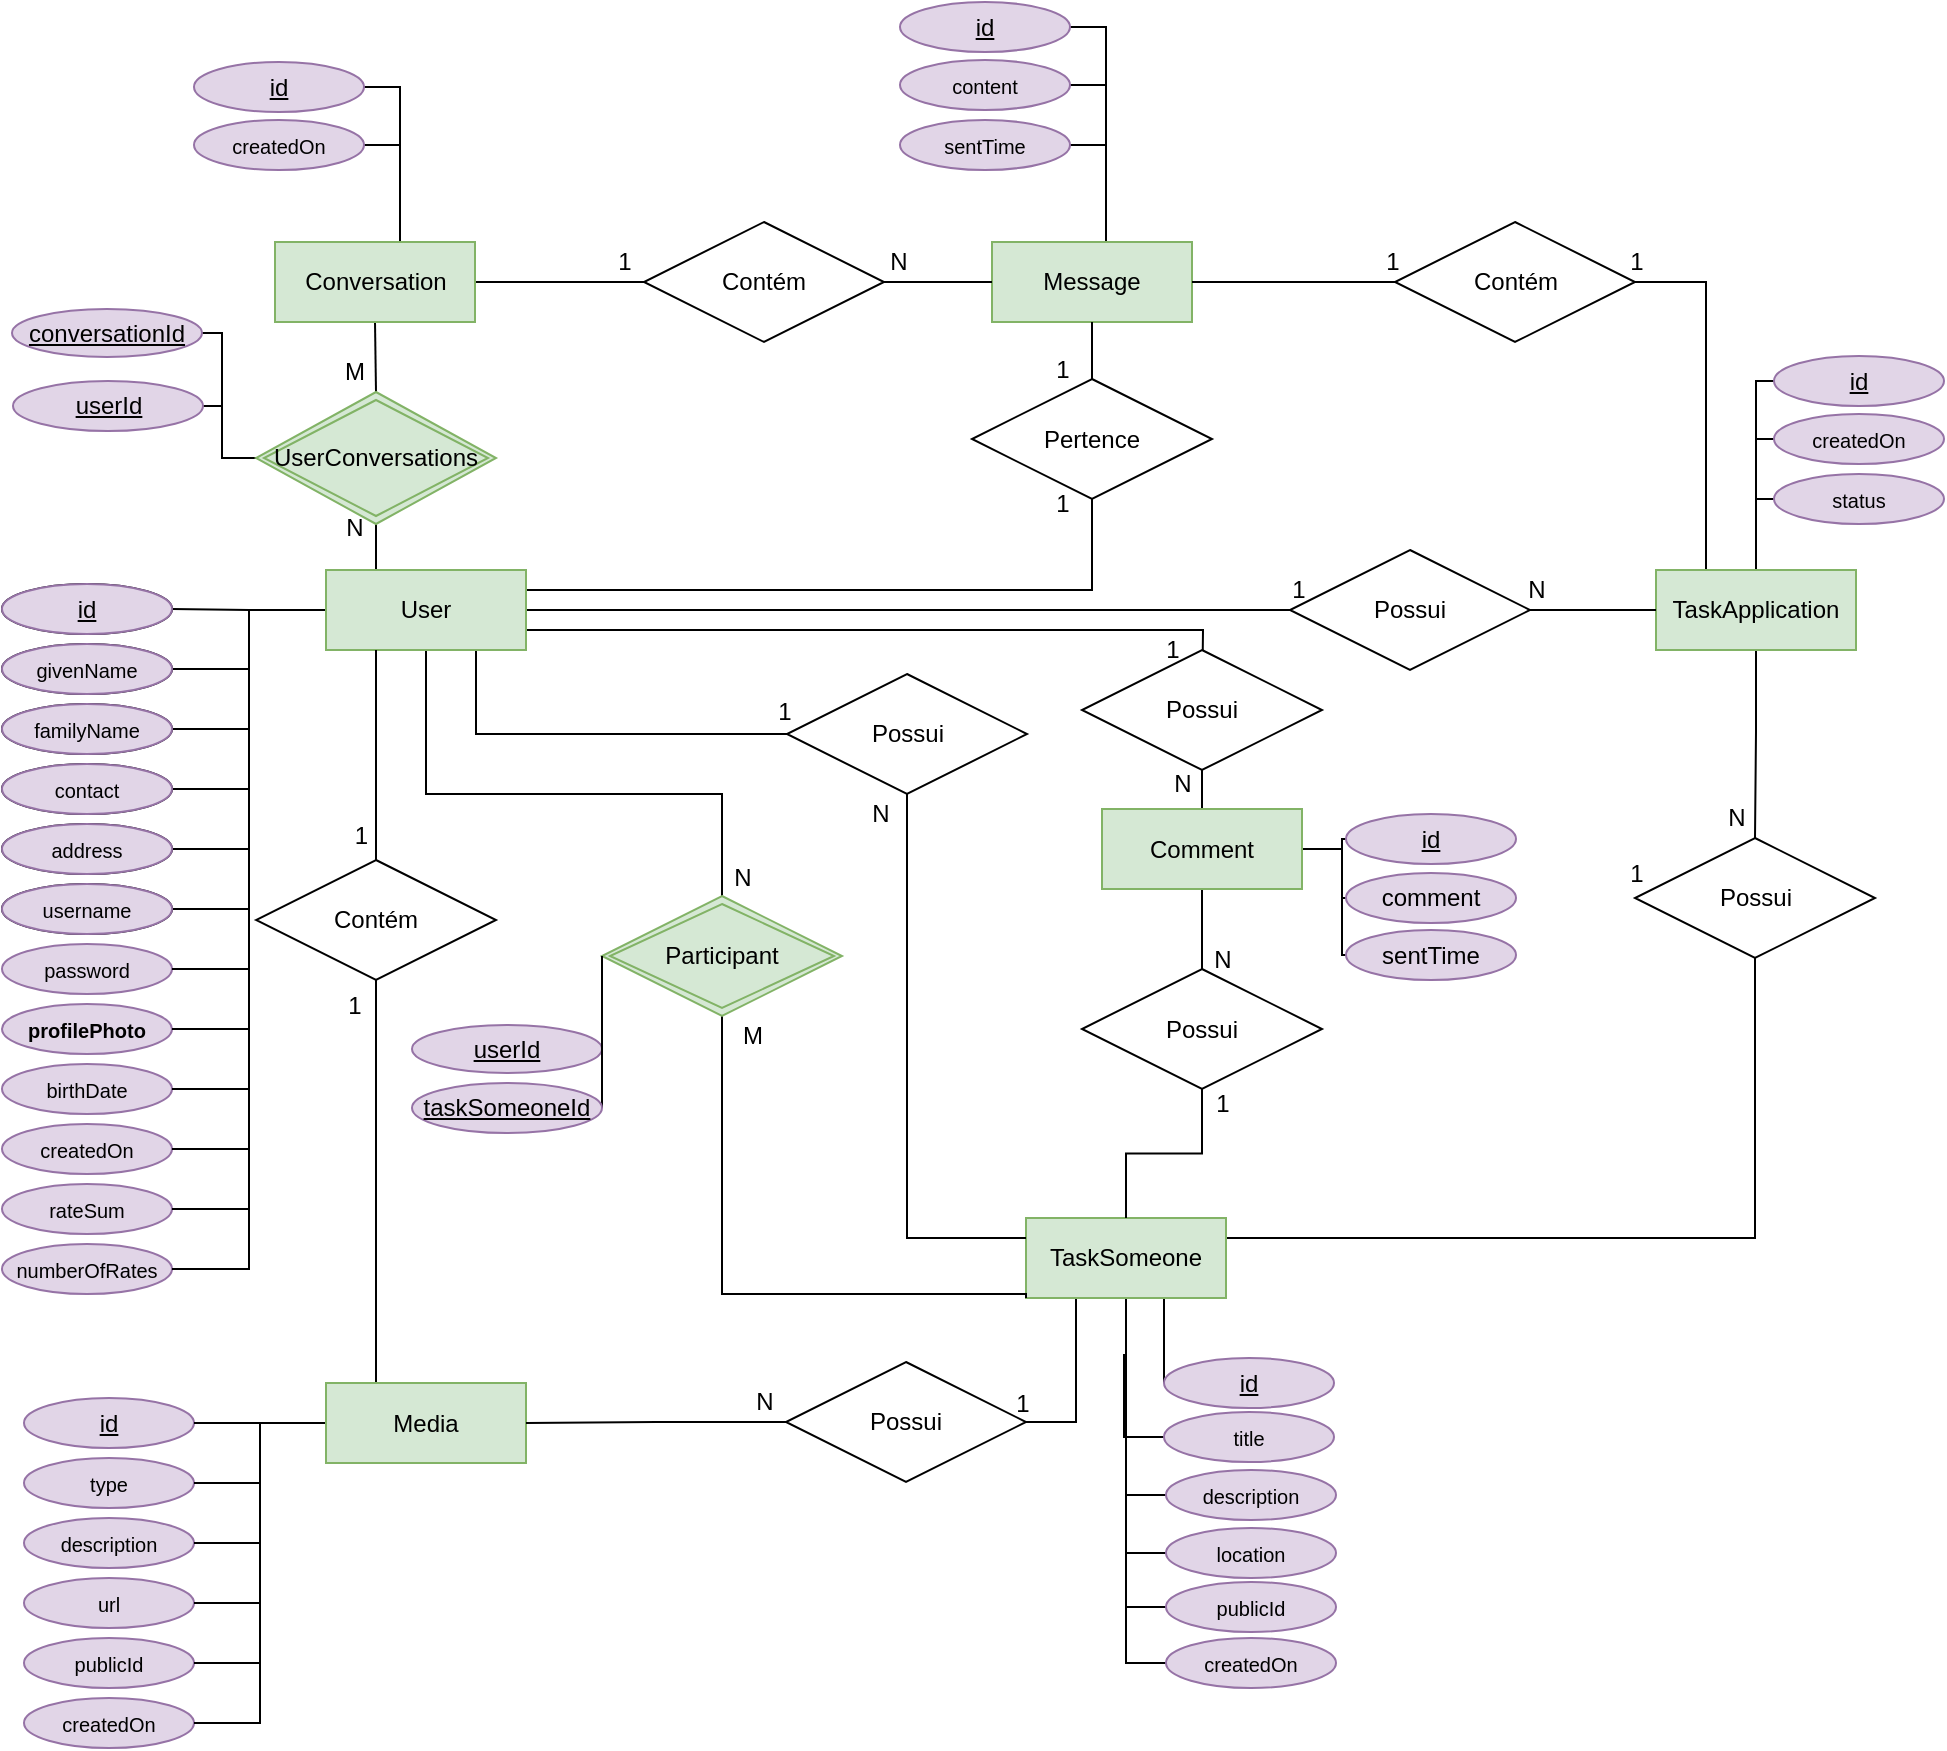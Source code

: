 <mxfile version="14.0.0" type="github">
  <diagram id="SOjFdy0Izhd8uLRKIr79" name="Page-1">
    <mxGraphModel dx="1483" dy="829" grid="1" gridSize="10" guides="1" tooltips="1" connect="1" arrows="1" fold="1" page="1" pageScale="1" pageWidth="827" pageHeight="1169" math="0" shadow="0">
      <root>
        <mxCell id="0" />
        <mxCell id="1" parent="0" />
        <mxCell id="YENUr4DXyd0G2JzPTikZ-7" value="&lt;font style=&quot;font-size: 10px&quot;&gt;givenName&lt;/font&gt;" style="ellipse;whiteSpace=wrap;html=1;align=center;" parent="1" vertex="1">
          <mxGeometry x="50" y="323" width="85" height="25" as="geometry" />
        </mxCell>
        <mxCell id="YENUr4DXyd0G2JzPTikZ-8" value="&lt;font style=&quot;font-size: 10px&quot;&gt;familyName&lt;/font&gt;" style="ellipse;whiteSpace=wrap;html=1;align=center;" parent="1" vertex="1">
          <mxGeometry x="50" y="353" width="85" height="25" as="geometry" />
        </mxCell>
        <mxCell id="YENUr4DXyd0G2JzPTikZ-9" value="&lt;font style=&quot;font-size: 10px&quot;&gt;contact&lt;/font&gt;" style="ellipse;whiteSpace=wrap;html=1;align=center;" parent="1" vertex="1">
          <mxGeometry x="50" y="383" width="85" height="25" as="geometry" />
        </mxCell>
        <mxCell id="YENUr4DXyd0G2JzPTikZ-10" value="&lt;font style=&quot;font-size: 10px&quot;&gt;address&lt;/font&gt;" style="ellipse;whiteSpace=wrap;html=1;align=center;" parent="1" vertex="1">
          <mxGeometry x="50" y="413" width="85" height="25" as="geometry" />
        </mxCell>
        <mxCell id="YENUr4DXyd0G2JzPTikZ-11" value="&lt;font style=&quot;font-size: 10px&quot;&gt;username&lt;/font&gt;" style="ellipse;whiteSpace=wrap;html=1;align=center;" parent="1" vertex="1">
          <mxGeometry x="50" y="443" width="85" height="25" as="geometry" />
        </mxCell>
        <mxCell id="YENUr4DXyd0G2JzPTikZ-12" value="&lt;font style=&quot;font-size: 10px&quot;&gt;password&lt;/font&gt;" style="ellipse;whiteSpace=wrap;html=1;align=center;fillColor=#e1d5e7;strokeColor=#9673a6;" parent="1" vertex="1">
          <mxGeometry x="50" y="473" width="85" height="25" as="geometry" />
        </mxCell>
        <mxCell id="YENUr4DXyd0G2JzPTikZ-13" value="&lt;font style=&quot;font-size: 10px&quot;&gt;profilePhoto&lt;/font&gt;" style="ellipse;whiteSpace=wrap;html=1;align=center;fontStyle=1;fillColor=#e1d5e7;strokeColor=#9673a6;" parent="1" vertex="1">
          <mxGeometry x="50" y="503" width="85" height="25" as="geometry" />
        </mxCell>
        <mxCell id="YENUr4DXyd0G2JzPTikZ-14" value="&lt;font style=&quot;font-size: 10px&quot;&gt;birthDate&lt;/font&gt;" style="ellipse;whiteSpace=wrap;html=1;align=center;fillColor=#e1d5e7;strokeColor=#9673a6;" parent="1" vertex="1">
          <mxGeometry x="50" y="533" width="85" height="25" as="geometry" />
        </mxCell>
        <mxCell id="YENUr4DXyd0G2JzPTikZ-15" value="&lt;font style=&quot;font-size: 10px&quot;&gt;createdOn&lt;/font&gt;" style="ellipse;whiteSpace=wrap;html=1;align=center;fillColor=#e1d5e7;strokeColor=#9673a6;" parent="1" vertex="1">
          <mxGeometry x="50" y="563" width="85" height="25" as="geometry" />
        </mxCell>
        <mxCell id="YENUr4DXyd0G2JzPTikZ-16" value="&lt;font style=&quot;font-size: 10px&quot;&gt;rateSum&lt;/font&gt;" style="ellipse;whiteSpace=wrap;html=1;align=center;fillColor=#e1d5e7;strokeColor=#9673a6;" parent="1" vertex="1">
          <mxGeometry x="50" y="593" width="85" height="25" as="geometry" />
        </mxCell>
        <mxCell id="YENUr4DXyd0G2JzPTikZ-17" value="&lt;font style=&quot;font-size: 10px&quot;&gt;numberOfRates&lt;/font&gt;" style="ellipse;whiteSpace=wrap;html=1;align=center;fillColor=#e1d5e7;strokeColor=#9673a6;" parent="1" vertex="1">
          <mxGeometry x="50" y="623" width="85" height="25" as="geometry" />
        </mxCell>
        <mxCell id="9L8n2mt8I-r6MpE7Kl4a-3" value="id" style="ellipse;whiteSpace=wrap;html=1;align=center;fontStyle=4;" vertex="1" parent="1">
          <mxGeometry x="50" y="293" width="85" height="25" as="geometry" />
        </mxCell>
        <mxCell id="9L8n2mt8I-r6MpE7Kl4a-6" style="edgeStyle=orthogonalEdgeStyle;rounded=0;orthogonalLoop=1;jettySize=auto;html=1;exitX=0;exitY=0.5;exitDx=0;exitDy=0;entryX=1;entryY=0.5;entryDx=0;entryDy=0;endArrow=none;endFill=0;" edge="1" parent="1" source="YENUr4DXyd0G2JzPTikZ-1" target="9L8n2mt8I-r6MpE7Kl4a-3">
          <mxGeometry relative="1" as="geometry">
            <mxPoint x="180" y="176" as="targetPoint" />
          </mxGeometry>
        </mxCell>
        <mxCell id="9L8n2mt8I-r6MpE7Kl4a-7" style="edgeStyle=orthogonalEdgeStyle;rounded=0;orthogonalLoop=1;jettySize=auto;html=1;exitX=0;exitY=0.5;exitDx=0;exitDy=0;entryX=1;entryY=0.5;entryDx=0;entryDy=0;endArrow=none;endFill=0;" edge="1" parent="1" source="YENUr4DXyd0G2JzPTikZ-1" target="YENUr4DXyd0G2JzPTikZ-7">
          <mxGeometry relative="1" as="geometry" />
        </mxCell>
        <mxCell id="9L8n2mt8I-r6MpE7Kl4a-8" style="edgeStyle=orthogonalEdgeStyle;rounded=0;orthogonalLoop=1;jettySize=auto;html=1;exitX=0;exitY=0.5;exitDx=0;exitDy=0;entryX=1;entryY=0.5;entryDx=0;entryDy=0;endArrow=none;endFill=0;" edge="1" parent="1" source="YENUr4DXyd0G2JzPTikZ-1" target="YENUr4DXyd0G2JzPTikZ-8">
          <mxGeometry relative="1" as="geometry" />
        </mxCell>
        <mxCell id="9L8n2mt8I-r6MpE7Kl4a-9" style="edgeStyle=orthogonalEdgeStyle;rounded=0;orthogonalLoop=1;jettySize=auto;html=1;exitX=0;exitY=0.5;exitDx=0;exitDy=0;entryX=1;entryY=0.5;entryDx=0;entryDy=0;endArrow=none;endFill=0;" edge="1" parent="1" source="YENUr4DXyd0G2JzPTikZ-1" target="YENUr4DXyd0G2JzPTikZ-9">
          <mxGeometry relative="1" as="geometry" />
        </mxCell>
        <mxCell id="9L8n2mt8I-r6MpE7Kl4a-10" style="edgeStyle=orthogonalEdgeStyle;rounded=0;orthogonalLoop=1;jettySize=auto;html=1;exitX=0;exitY=0.5;exitDx=0;exitDy=0;entryX=1;entryY=0.5;entryDx=0;entryDy=0;endArrow=none;endFill=0;" edge="1" parent="1" source="YENUr4DXyd0G2JzPTikZ-1" target="YENUr4DXyd0G2JzPTikZ-10">
          <mxGeometry relative="1" as="geometry" />
        </mxCell>
        <mxCell id="9L8n2mt8I-r6MpE7Kl4a-11" style="edgeStyle=orthogonalEdgeStyle;rounded=0;orthogonalLoop=1;jettySize=auto;html=1;exitX=0;exitY=0.5;exitDx=0;exitDy=0;entryX=1;entryY=0.5;entryDx=0;entryDy=0;endArrow=none;endFill=0;" edge="1" parent="1" source="YENUr4DXyd0G2JzPTikZ-1" target="YENUr4DXyd0G2JzPTikZ-11">
          <mxGeometry relative="1" as="geometry" />
        </mxCell>
        <mxCell id="9L8n2mt8I-r6MpE7Kl4a-12" style="edgeStyle=orthogonalEdgeStyle;rounded=0;orthogonalLoop=1;jettySize=auto;html=1;exitX=0;exitY=0.5;exitDx=0;exitDy=0;entryX=1;entryY=0.5;entryDx=0;entryDy=0;endArrow=none;endFill=0;" edge="1" parent="1" source="YENUr4DXyd0G2JzPTikZ-1" target="YENUr4DXyd0G2JzPTikZ-12">
          <mxGeometry relative="1" as="geometry" />
        </mxCell>
        <mxCell id="9L8n2mt8I-r6MpE7Kl4a-13" style="edgeStyle=orthogonalEdgeStyle;rounded=0;orthogonalLoop=1;jettySize=auto;html=1;exitX=0;exitY=0.5;exitDx=0;exitDy=0;entryX=1;entryY=0.5;entryDx=0;entryDy=0;endArrow=none;endFill=0;" edge="1" parent="1" source="YENUr4DXyd0G2JzPTikZ-1" target="YENUr4DXyd0G2JzPTikZ-13">
          <mxGeometry relative="1" as="geometry" />
        </mxCell>
        <mxCell id="9L8n2mt8I-r6MpE7Kl4a-14" style="edgeStyle=orthogonalEdgeStyle;rounded=0;orthogonalLoop=1;jettySize=auto;html=1;exitX=0;exitY=0.5;exitDx=0;exitDy=0;entryX=1;entryY=0.5;entryDx=0;entryDy=0;endArrow=none;endFill=0;" edge="1" parent="1" source="YENUr4DXyd0G2JzPTikZ-1" target="YENUr4DXyd0G2JzPTikZ-14">
          <mxGeometry relative="1" as="geometry" />
        </mxCell>
        <mxCell id="9L8n2mt8I-r6MpE7Kl4a-15" style="edgeStyle=orthogonalEdgeStyle;rounded=0;orthogonalLoop=1;jettySize=auto;html=1;exitX=0;exitY=0.5;exitDx=0;exitDy=0;entryX=1;entryY=0.5;entryDx=0;entryDy=0;endArrow=none;endFill=0;" edge="1" parent="1" source="YENUr4DXyd0G2JzPTikZ-1" target="YENUr4DXyd0G2JzPTikZ-15">
          <mxGeometry relative="1" as="geometry" />
        </mxCell>
        <mxCell id="9L8n2mt8I-r6MpE7Kl4a-16" style="edgeStyle=orthogonalEdgeStyle;rounded=0;orthogonalLoop=1;jettySize=auto;html=1;exitX=0;exitY=0.5;exitDx=0;exitDy=0;entryX=1;entryY=0.5;entryDx=0;entryDy=0;endArrow=none;endFill=0;" edge="1" parent="1" source="YENUr4DXyd0G2JzPTikZ-1" target="YENUr4DXyd0G2JzPTikZ-16">
          <mxGeometry relative="1" as="geometry" />
        </mxCell>
        <mxCell id="9L8n2mt8I-r6MpE7Kl4a-17" style="edgeStyle=orthogonalEdgeStyle;rounded=0;orthogonalLoop=1;jettySize=auto;html=1;exitX=0;exitY=0.5;exitDx=0;exitDy=0;entryX=1;entryY=0.5;entryDx=0;entryDy=0;endArrow=none;endFill=0;" edge="1" parent="1" source="YENUr4DXyd0G2JzPTikZ-1" target="YENUr4DXyd0G2JzPTikZ-17">
          <mxGeometry relative="1" as="geometry" />
        </mxCell>
        <mxCell id="9L8n2mt8I-r6MpE7Kl4a-174" style="edgeStyle=orthogonalEdgeStyle;rounded=0;orthogonalLoop=1;jettySize=auto;html=1;exitX=0.5;exitY=1;exitDx=0;exitDy=0;endArrow=none;endFill=0;entryX=0.5;entryY=0;entryDx=0;entryDy=0;" edge="1" parent="1" source="YENUr4DXyd0G2JzPTikZ-1" target="9L8n2mt8I-r6MpE7Kl4a-100">
          <mxGeometry relative="1" as="geometry">
            <mxPoint x="390" y="428" as="targetPoint" />
            <Array as="points">
              <mxPoint x="262" y="398" />
              <mxPoint x="410" y="398" />
            </Array>
          </mxGeometry>
        </mxCell>
        <mxCell id="9L8n2mt8I-r6MpE7Kl4a-235" style="edgeStyle=orthogonalEdgeStyle;rounded=0;orthogonalLoop=1;jettySize=auto;html=1;exitX=1;exitY=0.5;exitDx=0;exitDy=0;entryX=0;entryY=0.5;entryDx=0;entryDy=0;endArrow=none;endFill=0;" edge="1" parent="1" source="YENUr4DXyd0G2JzPTikZ-1" target="9L8n2mt8I-r6MpE7Kl4a-152">
          <mxGeometry relative="1" as="geometry" />
        </mxCell>
        <mxCell id="9L8n2mt8I-r6MpE7Kl4a-236" style="edgeStyle=orthogonalEdgeStyle;rounded=0;orthogonalLoop=1;jettySize=auto;html=1;exitX=1;exitY=0.25;exitDx=0;exitDy=0;entryX=0.5;entryY=1;entryDx=0;entryDy=0;endArrow=none;endFill=0;" edge="1" parent="1" source="YENUr4DXyd0G2JzPTikZ-1" target="9L8n2mt8I-r6MpE7Kl4a-230">
          <mxGeometry relative="1" as="geometry" />
        </mxCell>
        <mxCell id="9L8n2mt8I-r6MpE7Kl4a-251" style="edgeStyle=orthogonalEdgeStyle;rounded=0;orthogonalLoop=1;jettySize=auto;html=1;exitX=0.25;exitY=0;exitDx=0;exitDy=0;entryX=0.5;entryY=1;entryDx=0;entryDy=0;endArrow=none;endFill=0;" edge="1" parent="1" source="YENUr4DXyd0G2JzPTikZ-1" target="9L8n2mt8I-r6MpE7Kl4a-250">
          <mxGeometry relative="1" as="geometry" />
        </mxCell>
        <mxCell id="9L8n2mt8I-r6MpE7Kl4a-308" style="edgeStyle=orthogonalEdgeStyle;rounded=0;orthogonalLoop=1;jettySize=auto;html=1;exitX=0.75;exitY=1;exitDx=0;exitDy=0;entryX=0;entryY=0.5;entryDx=0;entryDy=0;endArrow=none;endFill=0;" edge="1" parent="1" source="YENUr4DXyd0G2JzPTikZ-1" target="9L8n2mt8I-r6MpE7Kl4a-84">
          <mxGeometry relative="1" as="geometry">
            <Array as="points">
              <mxPoint x="287" y="368" />
              <mxPoint x="442" y="368" />
            </Array>
          </mxGeometry>
        </mxCell>
        <mxCell id="9L8n2mt8I-r6MpE7Kl4a-314" style="edgeStyle=orthogonalEdgeStyle;rounded=0;orthogonalLoop=1;jettySize=auto;html=1;exitX=1;exitY=0.75;exitDx=0;exitDy=0;endArrow=none;endFill=0;" edge="1" parent="1" source="YENUr4DXyd0G2JzPTikZ-1">
          <mxGeometry relative="1" as="geometry">
            <mxPoint x="650" y="358" as="targetPoint" />
          </mxGeometry>
        </mxCell>
        <mxCell id="YENUr4DXyd0G2JzPTikZ-1" value="User" style="whiteSpace=wrap;html=1;align=center;fillColor=#d5e8d4;strokeColor=#82b366;" parent="1" vertex="1">
          <mxGeometry x="212" y="286" width="100" height="40" as="geometry" />
        </mxCell>
        <mxCell id="9L8n2mt8I-r6MpE7Kl4a-18" value="&lt;font style=&quot;font-size: 10px&quot;&gt;type&lt;/font&gt;" style="ellipse;whiteSpace=wrap;html=1;align=center;fillColor=#e1d5e7;strokeColor=#9673a6;" vertex="1" parent="1">
          <mxGeometry x="61" y="730" width="85" height="25" as="geometry" />
        </mxCell>
        <mxCell id="9L8n2mt8I-r6MpE7Kl4a-19" value="&lt;font style=&quot;font-size: 10px&quot;&gt;description&lt;/font&gt;" style="ellipse;whiteSpace=wrap;html=1;align=center;fillColor=#e1d5e7;strokeColor=#9673a6;" vertex="1" parent="1">
          <mxGeometry x="61" y="760" width="85" height="25" as="geometry" />
        </mxCell>
        <mxCell id="9L8n2mt8I-r6MpE7Kl4a-20" value="&lt;font style=&quot;font-size: 10px&quot;&gt;url&lt;/font&gt;" style="ellipse;whiteSpace=wrap;html=1;align=center;fillColor=#e1d5e7;strokeColor=#9673a6;" vertex="1" parent="1">
          <mxGeometry x="61" y="790" width="85" height="25" as="geometry" />
        </mxCell>
        <mxCell id="9L8n2mt8I-r6MpE7Kl4a-21" value="&lt;font style=&quot;font-size: 10px&quot;&gt;publicId&lt;/font&gt;" style="ellipse;whiteSpace=wrap;html=1;align=center;fillColor=#e1d5e7;strokeColor=#9673a6;" vertex="1" parent="1">
          <mxGeometry x="61" y="820" width="85" height="25" as="geometry" />
        </mxCell>
        <mxCell id="9L8n2mt8I-r6MpE7Kl4a-22" value="&lt;font style=&quot;font-size: 10px&quot;&gt;createdOn&lt;/font&gt;" style="ellipse;whiteSpace=wrap;html=1;align=center;fillColor=#e1d5e7;strokeColor=#9673a6;" vertex="1" parent="1">
          <mxGeometry x="61" y="850" width="85" height="25" as="geometry" />
        </mxCell>
        <mxCell id="9L8n2mt8I-r6MpE7Kl4a-29" value="id" style="ellipse;whiteSpace=wrap;html=1;align=center;fontStyle=4;fillColor=#e1d5e7;strokeColor=#9673a6;" vertex="1" parent="1">
          <mxGeometry x="61" y="700" width="85" height="25" as="geometry" />
        </mxCell>
        <mxCell id="9L8n2mt8I-r6MpE7Kl4a-30" style="edgeStyle=orthogonalEdgeStyle;rounded=0;orthogonalLoop=1;jettySize=auto;html=1;exitX=0;exitY=0.5;exitDx=0;exitDy=0;entryX=1;entryY=0.5;entryDx=0;entryDy=0;endArrow=none;endFill=0;" edge="1" parent="1" source="9L8n2mt8I-r6MpE7Kl4a-42" target="9L8n2mt8I-r6MpE7Kl4a-29">
          <mxGeometry relative="1" as="geometry">
            <mxPoint x="181" y="635" as="targetPoint" />
          </mxGeometry>
        </mxCell>
        <mxCell id="9L8n2mt8I-r6MpE7Kl4a-31" style="edgeStyle=orthogonalEdgeStyle;rounded=0;orthogonalLoop=1;jettySize=auto;html=1;exitX=0;exitY=0.5;exitDx=0;exitDy=0;entryX=1;entryY=0.5;entryDx=0;entryDy=0;endArrow=none;endFill=0;" edge="1" parent="1" source="9L8n2mt8I-r6MpE7Kl4a-42" target="9L8n2mt8I-r6MpE7Kl4a-18">
          <mxGeometry relative="1" as="geometry" />
        </mxCell>
        <mxCell id="9L8n2mt8I-r6MpE7Kl4a-32" style="edgeStyle=orthogonalEdgeStyle;rounded=0;orthogonalLoop=1;jettySize=auto;html=1;exitX=0;exitY=0.5;exitDx=0;exitDy=0;entryX=1;entryY=0.5;entryDx=0;entryDy=0;endArrow=none;endFill=0;" edge="1" parent="1" source="9L8n2mt8I-r6MpE7Kl4a-42" target="9L8n2mt8I-r6MpE7Kl4a-19">
          <mxGeometry relative="1" as="geometry" />
        </mxCell>
        <mxCell id="9L8n2mt8I-r6MpE7Kl4a-33" style="edgeStyle=orthogonalEdgeStyle;rounded=0;orthogonalLoop=1;jettySize=auto;html=1;exitX=0;exitY=0.5;exitDx=0;exitDy=0;entryX=1;entryY=0.5;entryDx=0;entryDy=0;endArrow=none;endFill=0;" edge="1" parent="1" source="9L8n2mt8I-r6MpE7Kl4a-42" target="9L8n2mt8I-r6MpE7Kl4a-20">
          <mxGeometry relative="1" as="geometry" />
        </mxCell>
        <mxCell id="9L8n2mt8I-r6MpE7Kl4a-34" style="edgeStyle=orthogonalEdgeStyle;rounded=0;orthogonalLoop=1;jettySize=auto;html=1;exitX=0;exitY=0.5;exitDx=0;exitDy=0;entryX=1;entryY=0.5;entryDx=0;entryDy=0;endArrow=none;endFill=0;" edge="1" parent="1" source="9L8n2mt8I-r6MpE7Kl4a-42" target="9L8n2mt8I-r6MpE7Kl4a-21">
          <mxGeometry relative="1" as="geometry" />
        </mxCell>
        <mxCell id="9L8n2mt8I-r6MpE7Kl4a-35" style="edgeStyle=orthogonalEdgeStyle;rounded=0;orthogonalLoop=1;jettySize=auto;html=1;exitX=0;exitY=0.5;exitDx=0;exitDy=0;entryX=1;entryY=0.5;entryDx=0;entryDy=0;endArrow=none;endFill=0;" edge="1" parent="1" source="9L8n2mt8I-r6MpE7Kl4a-42" target="9L8n2mt8I-r6MpE7Kl4a-22">
          <mxGeometry relative="1" as="geometry" />
        </mxCell>
        <mxCell id="9L8n2mt8I-r6MpE7Kl4a-247" style="edgeStyle=orthogonalEdgeStyle;rounded=0;orthogonalLoop=1;jettySize=auto;html=1;exitX=0.25;exitY=0;exitDx=0;exitDy=0;entryX=0.5;entryY=1;entryDx=0;entryDy=0;endArrow=none;endFill=0;" edge="1" parent="1" source="9L8n2mt8I-r6MpE7Kl4a-42" target="9L8n2mt8I-r6MpE7Kl4a-49">
          <mxGeometry relative="1" as="geometry" />
        </mxCell>
        <mxCell id="9L8n2mt8I-r6MpE7Kl4a-42" value="Media" style="whiteSpace=wrap;html=1;align=center;fillColor=#d5e8d4;strokeColor=#82b366;" vertex="1" parent="1">
          <mxGeometry x="212" y="692.5" width="100" height="40" as="geometry" />
        </mxCell>
        <mxCell id="9L8n2mt8I-r6MpE7Kl4a-43" value="id" style="ellipse;whiteSpace=wrap;html=1;align=center;fontStyle=4;fillColor=#e1d5e7;strokeColor=#9673a6;" vertex="1" parent="1">
          <mxGeometry x="50" y="293" width="85" height="25" as="geometry" />
        </mxCell>
        <mxCell id="9L8n2mt8I-r6MpE7Kl4a-44" value="&lt;font style=&quot;font-size: 10px&quot;&gt;givenName&lt;/font&gt;" style="ellipse;whiteSpace=wrap;html=1;align=center;fillColor=#e1d5e7;strokeColor=#9673a6;" vertex="1" parent="1">
          <mxGeometry x="50" y="323" width="85" height="25" as="geometry" />
        </mxCell>
        <mxCell id="9L8n2mt8I-r6MpE7Kl4a-45" value="&lt;font style=&quot;font-size: 10px&quot;&gt;familyName&lt;/font&gt;" style="ellipse;whiteSpace=wrap;html=1;align=center;fillColor=#e1d5e7;strokeColor=#9673a6;" vertex="1" parent="1">
          <mxGeometry x="50" y="353" width="85" height="25" as="geometry" />
        </mxCell>
        <mxCell id="9L8n2mt8I-r6MpE7Kl4a-46" value="&lt;font style=&quot;font-size: 10px&quot;&gt;contact&lt;/font&gt;" style="ellipse;whiteSpace=wrap;html=1;align=center;fillColor=#e1d5e7;strokeColor=#9673a6;" vertex="1" parent="1">
          <mxGeometry x="50" y="383" width="85" height="25" as="geometry" />
        </mxCell>
        <mxCell id="9L8n2mt8I-r6MpE7Kl4a-47" value="&lt;font style=&quot;font-size: 10px&quot;&gt;address&lt;/font&gt;" style="ellipse;whiteSpace=wrap;html=1;align=center;fillColor=#e1d5e7;strokeColor=#9673a6;" vertex="1" parent="1">
          <mxGeometry x="50" y="413" width="85" height="25" as="geometry" />
        </mxCell>
        <mxCell id="9L8n2mt8I-r6MpE7Kl4a-48" value="&lt;font style=&quot;font-size: 10px&quot;&gt;username&lt;/font&gt;" style="ellipse;whiteSpace=wrap;html=1;align=center;fillColor=#e1d5e7;strokeColor=#9673a6;" vertex="1" parent="1">
          <mxGeometry x="50" y="443" width="85" height="25" as="geometry" />
        </mxCell>
        <mxCell id="9L8n2mt8I-r6MpE7Kl4a-49" value="Contém" style="shape=rhombus;perimeter=rhombusPerimeter;whiteSpace=wrap;html=1;align=center;" vertex="1" parent="1">
          <mxGeometry x="177" y="431" width="120" height="60" as="geometry" />
        </mxCell>
        <mxCell id="9L8n2mt8I-r6MpE7Kl4a-55" value="" style="endArrow=none;html=1;rounded=0;entryX=0.25;entryY=1;entryDx=0;entryDy=0;exitX=0.5;exitY=0;exitDx=0;exitDy=0;" edge="1" parent="1" source="9L8n2mt8I-r6MpE7Kl4a-49" target="YENUr4DXyd0G2JzPTikZ-1">
          <mxGeometry relative="1" as="geometry">
            <mxPoint x="189" y="448" as="sourcePoint" />
            <mxPoint x="349" y="448" as="targetPoint" />
          </mxGeometry>
        </mxCell>
        <mxCell id="9L8n2mt8I-r6MpE7Kl4a-56" value="1" style="resizable=0;html=1;align=right;verticalAlign=bottom;" connectable="0" vertex="1" parent="9L8n2mt8I-r6MpE7Kl4a-55">
          <mxGeometry x="1" relative="1" as="geometry">
            <mxPoint x="-4" y="101.43" as="offset" />
          </mxGeometry>
        </mxCell>
        <mxCell id="9L8n2mt8I-r6MpE7Kl4a-259" style="edgeStyle=orthogonalEdgeStyle;rounded=0;orthogonalLoop=1;jettySize=auto;html=1;exitX=0;exitY=0.5;exitDx=0;exitDy=0;entryX=0.5;entryY=1;entryDx=0;entryDy=0;endArrow=none;endFill=0;" edge="1" parent="1" source="9L8n2mt8I-r6MpE7Kl4a-63" target="9L8n2mt8I-r6MpE7Kl4a-75">
          <mxGeometry relative="1" as="geometry" />
        </mxCell>
        <mxCell id="9L8n2mt8I-r6MpE7Kl4a-63" value="&lt;font style=&quot;font-size: 10px&quot;&gt;title&lt;/font&gt;" style="ellipse;whiteSpace=wrap;html=1;align=center;fillColor=#e1d5e7;strokeColor=#9673a6;" vertex="1" parent="1">
          <mxGeometry x="631" y="707" width="85" height="25" as="geometry" />
        </mxCell>
        <mxCell id="9L8n2mt8I-r6MpE7Kl4a-260" style="edgeStyle=orthogonalEdgeStyle;rounded=0;orthogonalLoop=1;jettySize=auto;html=1;exitX=0;exitY=0.5;exitDx=0;exitDy=0;entryX=0.5;entryY=1;entryDx=0;entryDy=0;endArrow=none;endFill=0;" edge="1" parent="1" source="9L8n2mt8I-r6MpE7Kl4a-64" target="9L8n2mt8I-r6MpE7Kl4a-75">
          <mxGeometry relative="1" as="geometry" />
        </mxCell>
        <mxCell id="9L8n2mt8I-r6MpE7Kl4a-64" value="&lt;font style=&quot;font-size: 10px&quot;&gt;description&lt;/font&gt;" style="ellipse;whiteSpace=wrap;html=1;align=center;fillColor=#e1d5e7;strokeColor=#9673a6;" vertex="1" parent="1">
          <mxGeometry x="632" y="736" width="85" height="25" as="geometry" />
        </mxCell>
        <mxCell id="9L8n2mt8I-r6MpE7Kl4a-261" style="edgeStyle=orthogonalEdgeStyle;rounded=0;orthogonalLoop=1;jettySize=auto;html=1;exitX=0;exitY=0.5;exitDx=0;exitDy=0;entryX=0.5;entryY=1;entryDx=0;entryDy=0;endArrow=none;endFill=0;" edge="1" parent="1" source="9L8n2mt8I-r6MpE7Kl4a-65" target="9L8n2mt8I-r6MpE7Kl4a-75">
          <mxGeometry relative="1" as="geometry" />
        </mxCell>
        <mxCell id="9L8n2mt8I-r6MpE7Kl4a-65" value="&lt;font style=&quot;font-size: 10px&quot;&gt;location&lt;/font&gt;" style="ellipse;whiteSpace=wrap;html=1;align=center;fillColor=#e1d5e7;strokeColor=#9673a6;" vertex="1" parent="1">
          <mxGeometry x="632" y="765" width="85" height="25" as="geometry" />
        </mxCell>
        <mxCell id="9L8n2mt8I-r6MpE7Kl4a-262" style="edgeStyle=orthogonalEdgeStyle;rounded=0;orthogonalLoop=1;jettySize=auto;html=1;exitX=0;exitY=0.5;exitDx=0;exitDy=0;entryX=0.5;entryY=1;entryDx=0;entryDy=0;endArrow=none;endFill=0;" edge="1" parent="1" source="9L8n2mt8I-r6MpE7Kl4a-66" target="9L8n2mt8I-r6MpE7Kl4a-75">
          <mxGeometry relative="1" as="geometry" />
        </mxCell>
        <mxCell id="9L8n2mt8I-r6MpE7Kl4a-66" value="&lt;font style=&quot;font-size: 10px&quot;&gt;publicId&lt;/font&gt;" style="ellipse;whiteSpace=wrap;html=1;align=center;fillColor=#e1d5e7;strokeColor=#9673a6;" vertex="1" parent="1">
          <mxGeometry x="632" y="792" width="85" height="25" as="geometry" />
        </mxCell>
        <mxCell id="9L8n2mt8I-r6MpE7Kl4a-264" style="edgeStyle=orthogonalEdgeStyle;rounded=0;orthogonalLoop=1;jettySize=auto;html=1;exitX=0;exitY=0.5;exitDx=0;exitDy=0;entryX=0.5;entryY=1;entryDx=0;entryDy=0;endArrow=none;endFill=0;" edge="1" parent="1" source="9L8n2mt8I-r6MpE7Kl4a-67" target="9L8n2mt8I-r6MpE7Kl4a-75">
          <mxGeometry relative="1" as="geometry" />
        </mxCell>
        <mxCell id="9L8n2mt8I-r6MpE7Kl4a-67" value="&lt;font style=&quot;font-size: 10px&quot;&gt;createdOn&lt;/font&gt;" style="ellipse;whiteSpace=wrap;html=1;align=center;fillColor=#e1d5e7;strokeColor=#9673a6;" vertex="1" parent="1">
          <mxGeometry x="632" y="820" width="85" height="25" as="geometry" />
        </mxCell>
        <mxCell id="9L8n2mt8I-r6MpE7Kl4a-258" style="edgeStyle=orthogonalEdgeStyle;rounded=0;orthogonalLoop=1;jettySize=auto;html=1;exitX=0;exitY=0.5;exitDx=0;exitDy=0;entryX=0.5;entryY=1;entryDx=0;entryDy=0;endArrow=none;endFill=0;" edge="1" parent="1" source="9L8n2mt8I-r6MpE7Kl4a-68" target="9L8n2mt8I-r6MpE7Kl4a-75">
          <mxGeometry relative="1" as="geometry">
            <Array as="points">
              <mxPoint x="611" y="623" />
            </Array>
          </mxGeometry>
        </mxCell>
        <mxCell id="9L8n2mt8I-r6MpE7Kl4a-68" value="id" style="ellipse;whiteSpace=wrap;html=1;align=center;fontStyle=4;fillColor=#e1d5e7;strokeColor=#9673a6;" vertex="1" parent="1">
          <mxGeometry x="631" y="680" width="85" height="25" as="geometry" />
        </mxCell>
        <mxCell id="9L8n2mt8I-r6MpE7Kl4a-211" style="edgeStyle=orthogonalEdgeStyle;rounded=0;orthogonalLoop=1;jettySize=auto;html=1;exitX=1;exitY=0.25;exitDx=0;exitDy=0;entryX=0.5;entryY=1;entryDx=0;entryDy=0;endArrow=none;endFill=0;" edge="1" parent="1" source="9L8n2mt8I-r6MpE7Kl4a-75" target="9L8n2mt8I-r6MpE7Kl4a-148">
          <mxGeometry relative="1" as="geometry">
            <Array as="points">
              <mxPoint x="927" y="620" />
            </Array>
          </mxGeometry>
        </mxCell>
        <mxCell id="9L8n2mt8I-r6MpE7Kl4a-257" style="edgeStyle=orthogonalEdgeStyle;rounded=0;orthogonalLoop=1;jettySize=auto;html=1;exitX=0.25;exitY=1;exitDx=0;exitDy=0;entryX=1;entryY=0.5;entryDx=0;entryDy=0;endArrow=none;endFill=0;" edge="1" parent="1" source="9L8n2mt8I-r6MpE7Kl4a-75" target="9L8n2mt8I-r6MpE7Kl4a-81">
          <mxGeometry relative="1" as="geometry" />
        </mxCell>
        <mxCell id="9L8n2mt8I-r6MpE7Kl4a-75" value="TaskSomeone" style="whiteSpace=wrap;html=1;align=center;fillColor=#d5e8d4;strokeColor=#82b366;" vertex="1" parent="1">
          <mxGeometry x="562" y="610" width="100" height="40" as="geometry" />
        </mxCell>
        <mxCell id="9L8n2mt8I-r6MpE7Kl4a-79" value="N" style="text;html=1;resizable=0;autosize=1;align=center;verticalAlign=middle;points=[];fillColor=none;strokeColor=none;rounded=0;" vertex="1" parent="1">
          <mxGeometry x="421" y="692" width="20" height="20" as="geometry" />
        </mxCell>
        <mxCell id="9L8n2mt8I-r6MpE7Kl4a-82" style="edgeStyle=orthogonalEdgeStyle;rounded=0;orthogonalLoop=1;jettySize=auto;html=1;entryX=1;entryY=0.5;entryDx=0;entryDy=0;endArrow=none;endFill=0;exitX=0;exitY=0.5;exitDx=0;exitDy=0;" edge="1" parent="1" source="9L8n2mt8I-r6MpE7Kl4a-81" target="9L8n2mt8I-r6MpE7Kl4a-42">
          <mxGeometry relative="1" as="geometry">
            <Array as="points" />
          </mxGeometry>
        </mxCell>
        <mxCell id="9L8n2mt8I-r6MpE7Kl4a-81" value="Possui" style="shape=rhombus;perimeter=rhombusPerimeter;whiteSpace=wrap;html=1;align=center;" vertex="1" parent="1">
          <mxGeometry x="442" y="682" width="120" height="60" as="geometry" />
        </mxCell>
        <mxCell id="9L8n2mt8I-r6MpE7Kl4a-83" value="1" style="text;html=1;resizable=0;autosize=1;align=center;verticalAlign=middle;points=[];fillColor=none;strokeColor=none;rounded=0;" vertex="1" parent="1">
          <mxGeometry x="550" y="692.5" width="20" height="20" as="geometry" />
        </mxCell>
        <mxCell id="9L8n2mt8I-r6MpE7Kl4a-98" value="N" style="text;html=1;resizable=0;autosize=1;align=center;verticalAlign=middle;points=[];fillColor=none;strokeColor=none;rounded=0;" vertex="1" parent="1">
          <mxGeometry x="410" y="430" width="20" height="20" as="geometry" />
        </mxCell>
        <mxCell id="9L8n2mt8I-r6MpE7Kl4a-99" value="M" style="text;html=1;resizable=0;autosize=1;align=center;verticalAlign=middle;points=[];fillColor=none;strokeColor=none;rounded=0;" vertex="1" parent="1">
          <mxGeometry x="410" y="509" width="30" height="20" as="geometry" />
        </mxCell>
        <mxCell id="9L8n2mt8I-r6MpE7Kl4a-310" style="edgeStyle=orthogonalEdgeStyle;rounded=0;orthogonalLoop=1;jettySize=auto;html=1;exitX=0.5;exitY=1;exitDx=0;exitDy=0;entryX=0;entryY=1;entryDx=0;entryDy=0;endArrow=none;endFill=0;" edge="1" parent="1" source="9L8n2mt8I-r6MpE7Kl4a-100" target="9L8n2mt8I-r6MpE7Kl4a-75">
          <mxGeometry relative="1" as="geometry">
            <Array as="points">
              <mxPoint x="410" y="648" />
              <mxPoint x="562" y="648" />
            </Array>
          </mxGeometry>
        </mxCell>
        <mxCell id="9L8n2mt8I-r6MpE7Kl4a-312" style="edgeStyle=orthogonalEdgeStyle;rounded=0;orthogonalLoop=1;jettySize=auto;html=1;exitX=0;exitY=0.5;exitDx=0;exitDy=0;entryX=1;entryY=0.5;entryDx=0;entryDy=0;endArrow=none;endFill=0;" edge="1" parent="1" source="9L8n2mt8I-r6MpE7Kl4a-100" target="9L8n2mt8I-r6MpE7Kl4a-103">
          <mxGeometry relative="1" as="geometry">
            <Array as="points">
              <mxPoint x="350" y="508" />
              <mxPoint x="350" y="508" />
            </Array>
          </mxGeometry>
        </mxCell>
        <mxCell id="9L8n2mt8I-r6MpE7Kl4a-100" value="Participant" style="shape=rhombus;double=1;perimeter=rhombusPerimeter;whiteSpace=wrap;html=1;align=center;fillColor=#d5e8d4;strokeColor=#82b366;" vertex="1" parent="1">
          <mxGeometry x="350" y="449" width="120" height="60" as="geometry" />
        </mxCell>
        <mxCell id="9L8n2mt8I-r6MpE7Kl4a-103" value="userId" style="ellipse;whiteSpace=wrap;html=1;align=center;fontStyle=4;fillColor=#e1d5e7;strokeColor=#9673a6;" vertex="1" parent="1">
          <mxGeometry x="255" y="513.5" width="95" height="24" as="geometry" />
        </mxCell>
        <mxCell id="9L8n2mt8I-r6MpE7Kl4a-313" style="edgeStyle=orthogonalEdgeStyle;rounded=0;orthogonalLoop=1;jettySize=auto;html=1;exitX=1;exitY=0.5;exitDx=0;exitDy=0;entryX=0;entryY=0.5;entryDx=0;entryDy=0;endArrow=none;endFill=0;" edge="1" parent="1" source="9L8n2mt8I-r6MpE7Kl4a-104" target="9L8n2mt8I-r6MpE7Kl4a-100">
          <mxGeometry relative="1" as="geometry">
            <Array as="points">
              <mxPoint x="350" y="538" />
              <mxPoint x="350" y="538" />
            </Array>
          </mxGeometry>
        </mxCell>
        <mxCell id="9L8n2mt8I-r6MpE7Kl4a-104" value="taskSomeoneId" style="ellipse;whiteSpace=wrap;html=1;align=center;fontStyle=4;fillColor=#e1d5e7;strokeColor=#9673a6;" vertex="1" parent="1">
          <mxGeometry x="255" y="542.5" width="95" height="25" as="geometry" />
        </mxCell>
        <mxCell id="9L8n2mt8I-r6MpE7Kl4a-187" style="edgeStyle=orthogonalEdgeStyle;rounded=0;orthogonalLoop=1;jettySize=auto;html=1;entryX=0.5;entryY=0;entryDx=0;entryDy=0;endArrow=none;endFill=0;" edge="1" parent="1" source="9L8n2mt8I-r6MpE7Kl4a-137" target="9L8n2mt8I-r6MpE7Kl4a-147">
          <mxGeometry relative="1" as="geometry">
            <Array as="points">
              <mxPoint x="927" y="220" />
            </Array>
          </mxGeometry>
        </mxCell>
        <mxCell id="9L8n2mt8I-r6MpE7Kl4a-137" value="&lt;font style=&quot;font-size: 10px&quot;&gt;createdOn&lt;/font&gt;" style="ellipse;whiteSpace=wrap;html=1;align=center;fillColor=#e1d5e7;strokeColor=#9673a6;" vertex="1" parent="1">
          <mxGeometry x="936" y="208" width="85" height="25" as="geometry" />
        </mxCell>
        <mxCell id="9L8n2mt8I-r6MpE7Kl4a-188" style="edgeStyle=orthogonalEdgeStyle;rounded=0;orthogonalLoop=1;jettySize=auto;html=1;entryX=0.5;entryY=0;entryDx=0;entryDy=0;endArrow=none;endFill=0;" edge="1" parent="1" source="9L8n2mt8I-r6MpE7Kl4a-138" target="9L8n2mt8I-r6MpE7Kl4a-147">
          <mxGeometry relative="1" as="geometry">
            <Array as="points">
              <mxPoint x="927" y="250" />
            </Array>
          </mxGeometry>
        </mxCell>
        <mxCell id="9L8n2mt8I-r6MpE7Kl4a-138" value="&lt;font style=&quot;font-size: 10px&quot;&gt;status&lt;/font&gt;" style="ellipse;whiteSpace=wrap;html=1;align=center;fillColor=#e1d5e7;strokeColor=#9673a6;" vertex="1" parent="1">
          <mxGeometry x="936" y="238" width="85" height="25" as="geometry" />
        </mxCell>
        <mxCell id="9L8n2mt8I-r6MpE7Kl4a-186" style="edgeStyle=orthogonalEdgeStyle;rounded=0;orthogonalLoop=1;jettySize=auto;html=1;exitX=0;exitY=0.5;exitDx=0;exitDy=0;entryX=0.5;entryY=0;entryDx=0;entryDy=0;endArrow=none;endFill=0;" edge="1" parent="1" source="9L8n2mt8I-r6MpE7Kl4a-140" target="9L8n2mt8I-r6MpE7Kl4a-147">
          <mxGeometry relative="1" as="geometry">
            <Array as="points">
              <mxPoint x="927" y="192" />
            </Array>
          </mxGeometry>
        </mxCell>
        <mxCell id="9L8n2mt8I-r6MpE7Kl4a-140" value="id" style="ellipse;whiteSpace=wrap;html=1;align=center;fontStyle=4;fillColor=#e1d5e7;strokeColor=#9673a6;" vertex="1" parent="1">
          <mxGeometry x="936" y="179" width="85" height="25" as="geometry" />
        </mxCell>
        <mxCell id="9L8n2mt8I-r6MpE7Kl4a-214" style="edgeStyle=orthogonalEdgeStyle;rounded=0;orthogonalLoop=1;jettySize=auto;html=1;exitX=0.5;exitY=1;exitDx=0;exitDy=0;entryX=0.5;entryY=0;entryDx=0;entryDy=0;endArrow=none;endFill=0;" edge="1" parent="1" source="9L8n2mt8I-r6MpE7Kl4a-147" target="9L8n2mt8I-r6MpE7Kl4a-148">
          <mxGeometry relative="1" as="geometry">
            <Array as="points">
              <mxPoint x="927" y="367" />
            </Array>
          </mxGeometry>
        </mxCell>
        <mxCell id="9L8n2mt8I-r6MpE7Kl4a-241" style="edgeStyle=orthogonalEdgeStyle;rounded=0;orthogonalLoop=1;jettySize=auto;html=1;exitX=0.25;exitY=0;exitDx=0;exitDy=0;entryX=1;entryY=0.5;entryDx=0;entryDy=0;endArrow=none;endFill=0;" edge="1" parent="1" source="9L8n2mt8I-r6MpE7Kl4a-147" target="9L8n2mt8I-r6MpE7Kl4a-240">
          <mxGeometry relative="1" as="geometry" />
        </mxCell>
        <mxCell id="9L8n2mt8I-r6MpE7Kl4a-147" value="TaskApplication" style="whiteSpace=wrap;html=1;align=center;fillColor=#d5e8d4;strokeColor=#82b366;" vertex="1" parent="1">
          <mxGeometry x="877" y="286" width="100" height="40" as="geometry" />
        </mxCell>
        <mxCell id="9L8n2mt8I-r6MpE7Kl4a-148" value="Possui" style="shape=rhombus;perimeter=rhombusPerimeter;whiteSpace=wrap;html=1;align=center;" vertex="1" parent="1">
          <mxGeometry x="866.5" y="420" width="120" height="60" as="geometry" />
        </mxCell>
        <mxCell id="9L8n2mt8I-r6MpE7Kl4a-212" style="edgeStyle=orthogonalEdgeStyle;rounded=0;orthogonalLoop=1;jettySize=auto;html=1;exitX=1;exitY=0.5;exitDx=0;exitDy=0;entryX=0;entryY=0.5;entryDx=0;entryDy=0;endArrow=none;endFill=0;" edge="1" parent="1" source="9L8n2mt8I-r6MpE7Kl4a-152" target="9L8n2mt8I-r6MpE7Kl4a-147">
          <mxGeometry relative="1" as="geometry" />
        </mxCell>
        <mxCell id="9L8n2mt8I-r6MpE7Kl4a-152" value="Possui" style="shape=rhombus;perimeter=rhombusPerimeter;whiteSpace=wrap;html=1;align=center;" vertex="1" parent="1">
          <mxGeometry x="694" y="276" width="120" height="60" as="geometry" />
        </mxCell>
        <mxCell id="9L8n2mt8I-r6MpE7Kl4a-156" value="1" style="text;html=1;resizable=0;autosize=1;align=center;verticalAlign=middle;points=[];fillColor=none;strokeColor=none;rounded=0;" vertex="1" parent="1">
          <mxGeometry x="688" y="286" width="20" height="20" as="geometry" />
        </mxCell>
        <mxCell id="9L8n2mt8I-r6MpE7Kl4a-157" value="N" style="text;html=1;resizable=0;autosize=1;align=center;verticalAlign=middle;points=[];fillColor=none;strokeColor=none;rounded=0;" vertex="1" parent="1">
          <mxGeometry x="807" y="286" width="20" height="20" as="geometry" />
        </mxCell>
        <mxCell id="9L8n2mt8I-r6MpE7Kl4a-159" value="N" style="text;html=1;resizable=0;autosize=1;align=center;verticalAlign=middle;points=[];fillColor=none;strokeColor=none;rounded=0;" vertex="1" parent="1">
          <mxGeometry x="906.5" y="400" width="20" height="20" as="geometry" />
        </mxCell>
        <mxCell id="9L8n2mt8I-r6MpE7Kl4a-160" value="1" style="text;html=1;resizable=0;autosize=1;align=center;verticalAlign=middle;points=[];fillColor=none;strokeColor=none;rounded=0;" vertex="1" parent="1">
          <mxGeometry x="857" y="428" width="20" height="20" as="geometry" />
        </mxCell>
        <mxCell id="9L8n2mt8I-r6MpE7Kl4a-311" style="edgeStyle=orthogonalEdgeStyle;rounded=0;orthogonalLoop=1;jettySize=auto;html=1;exitX=0.5;exitY=1;exitDx=0;exitDy=0;entryX=0;entryY=0.25;entryDx=0;entryDy=0;endArrow=none;endFill=0;" edge="1" parent="1" source="9L8n2mt8I-r6MpE7Kl4a-84" target="9L8n2mt8I-r6MpE7Kl4a-75">
          <mxGeometry relative="1" as="geometry" />
        </mxCell>
        <mxCell id="9L8n2mt8I-r6MpE7Kl4a-84" value="Possui" style="shape=rhombus;perimeter=rhombusPerimeter;whiteSpace=wrap;html=1;align=center;" vertex="1" parent="1">
          <mxGeometry x="442.5" y="338" width="120" height="60" as="geometry" />
        </mxCell>
        <mxCell id="9L8n2mt8I-r6MpE7Kl4a-87" value="1" style="text;html=1;resizable=0;autosize=1;align=center;verticalAlign=middle;points=[];fillColor=none;strokeColor=none;rounded=0;" vertex="1" parent="1">
          <mxGeometry x="430.5" y="347" width="20" height="20" as="geometry" />
        </mxCell>
        <mxCell id="9L8n2mt8I-r6MpE7Kl4a-88" value="N" style="text;html=1;resizable=0;autosize=1;align=center;verticalAlign=middle;points=[];fillColor=none;strokeColor=none;rounded=0;" vertex="1" parent="1">
          <mxGeometry x="479" y="398" width="20" height="20" as="geometry" />
        </mxCell>
        <mxCell id="9L8n2mt8I-r6MpE7Kl4a-194" style="edgeStyle=orthogonalEdgeStyle;rounded=0;orthogonalLoop=1;jettySize=auto;html=1;entryX=0.5;entryY=0;entryDx=0;entryDy=0;endArrow=none;endFill=0;" edge="1" parent="1" source="9L8n2mt8I-r6MpE7Kl4a-195" target="9L8n2mt8I-r6MpE7Kl4a-200">
          <mxGeometry relative="1" as="geometry">
            <Array as="points">
              <mxPoint x="602" y="43" />
            </Array>
          </mxGeometry>
        </mxCell>
        <mxCell id="9L8n2mt8I-r6MpE7Kl4a-195" value="&lt;font style=&quot;font-size: 10px&quot;&gt;content&lt;/font&gt;" style="ellipse;whiteSpace=wrap;html=1;align=center;fillColor=#e1d5e7;strokeColor=#9673a6;" vertex="1" parent="1">
          <mxGeometry x="499" y="31" width="85" height="25" as="geometry" />
        </mxCell>
        <mxCell id="9L8n2mt8I-r6MpE7Kl4a-196" style="edgeStyle=orthogonalEdgeStyle;rounded=0;orthogonalLoop=1;jettySize=auto;html=1;entryX=0.5;entryY=0;entryDx=0;entryDy=0;endArrow=none;endFill=0;" edge="1" parent="1" source="9L8n2mt8I-r6MpE7Kl4a-197" target="9L8n2mt8I-r6MpE7Kl4a-200">
          <mxGeometry relative="1" as="geometry">
            <Array as="points">
              <mxPoint x="602" y="73" />
            </Array>
          </mxGeometry>
        </mxCell>
        <mxCell id="9L8n2mt8I-r6MpE7Kl4a-197" value="&lt;font style=&quot;font-size: 10px&quot;&gt;sentTime&lt;/font&gt;" style="ellipse;whiteSpace=wrap;html=1;align=center;fillColor=#e1d5e7;strokeColor=#9673a6;" vertex="1" parent="1">
          <mxGeometry x="499" y="61" width="85" height="25" as="geometry" />
        </mxCell>
        <mxCell id="9L8n2mt8I-r6MpE7Kl4a-198" style="edgeStyle=orthogonalEdgeStyle;rounded=0;orthogonalLoop=1;jettySize=auto;html=1;exitX=0;exitY=0.5;exitDx=0;exitDy=0;entryX=0.5;entryY=0;entryDx=0;entryDy=0;endArrow=none;endFill=0;" edge="1" parent="1" source="9L8n2mt8I-r6MpE7Kl4a-199" target="9L8n2mt8I-r6MpE7Kl4a-200">
          <mxGeometry relative="1" as="geometry">
            <Array as="points">
              <mxPoint x="602" y="15" />
            </Array>
          </mxGeometry>
        </mxCell>
        <mxCell id="9L8n2mt8I-r6MpE7Kl4a-199" value="id" style="ellipse;whiteSpace=wrap;html=1;align=center;fontStyle=4;fillColor=#e1d5e7;strokeColor=#9673a6;" vertex="1" parent="1">
          <mxGeometry x="499" y="2" width="85" height="25" as="geometry" />
        </mxCell>
        <mxCell id="9L8n2mt8I-r6MpE7Kl4a-200" value="Message" style="whiteSpace=wrap;html=1;align=center;fillColor=#d5e8d4;strokeColor=#82b366;" vertex="1" parent="1">
          <mxGeometry x="545" y="122" width="100" height="40" as="geometry" />
        </mxCell>
        <mxCell id="9L8n2mt8I-r6MpE7Kl4a-202" style="edgeStyle=orthogonalEdgeStyle;rounded=0;orthogonalLoop=1;jettySize=auto;html=1;entryX=0.5;entryY=0;entryDx=0;entryDy=0;endArrow=none;endFill=0;" edge="1" parent="1" source="9L8n2mt8I-r6MpE7Kl4a-203" target="9L8n2mt8I-r6MpE7Kl4a-208">
          <mxGeometry relative="1" as="geometry">
            <Array as="points">
              <mxPoint x="249" y="73" />
            </Array>
          </mxGeometry>
        </mxCell>
        <mxCell id="9L8n2mt8I-r6MpE7Kl4a-203" value="&lt;font style=&quot;font-size: 10px&quot;&gt;createdOn&lt;/font&gt;" style="ellipse;whiteSpace=wrap;html=1;align=center;fillColor=#e1d5e7;strokeColor=#9673a6;" vertex="1" parent="1">
          <mxGeometry x="146" y="61" width="85" height="25" as="geometry" />
        </mxCell>
        <mxCell id="9L8n2mt8I-r6MpE7Kl4a-206" style="edgeStyle=orthogonalEdgeStyle;rounded=0;orthogonalLoop=1;jettySize=auto;html=1;exitX=0;exitY=0.5;exitDx=0;exitDy=0;entryX=0.5;entryY=0;entryDx=0;entryDy=0;endArrow=none;endFill=0;" edge="1" parent="1" source="9L8n2mt8I-r6MpE7Kl4a-207" target="9L8n2mt8I-r6MpE7Kl4a-208">
          <mxGeometry relative="1" as="geometry">
            <Array as="points">
              <mxPoint x="249" y="45" />
            </Array>
          </mxGeometry>
        </mxCell>
        <mxCell id="9L8n2mt8I-r6MpE7Kl4a-207" value="id" style="ellipse;whiteSpace=wrap;html=1;align=center;fontStyle=4;fillColor=#e1d5e7;strokeColor=#9673a6;" vertex="1" parent="1">
          <mxGeometry x="146" y="32" width="85" height="25" as="geometry" />
        </mxCell>
        <mxCell id="9L8n2mt8I-r6MpE7Kl4a-216" style="edgeStyle=orthogonalEdgeStyle;rounded=0;orthogonalLoop=1;jettySize=auto;html=1;exitX=1;exitY=0.5;exitDx=0;exitDy=0;entryX=0;entryY=0.5;entryDx=0;entryDy=0;endArrow=none;endFill=0;" edge="1" parent="1" source="9L8n2mt8I-r6MpE7Kl4a-208" target="9L8n2mt8I-r6MpE7Kl4a-224">
          <mxGeometry relative="1" as="geometry" />
        </mxCell>
        <mxCell id="9L8n2mt8I-r6MpE7Kl4a-252" style="edgeStyle=orthogonalEdgeStyle;rounded=0;orthogonalLoop=1;jettySize=auto;html=1;exitX=0.5;exitY=1;exitDx=0;exitDy=0;entryX=0.5;entryY=0;entryDx=0;entryDy=0;endArrow=none;endFill=0;" edge="1" parent="1" source="9L8n2mt8I-r6MpE7Kl4a-208" target="9L8n2mt8I-r6MpE7Kl4a-250">
          <mxGeometry relative="1" as="geometry" />
        </mxCell>
        <mxCell id="9L8n2mt8I-r6MpE7Kl4a-208" value="Conversation" style="whiteSpace=wrap;html=1;align=center;fillColor=#d5e8d4;strokeColor=#82b366;" vertex="1" parent="1">
          <mxGeometry x="186.5" y="122" width="100" height="40" as="geometry" />
        </mxCell>
        <mxCell id="9L8n2mt8I-r6MpE7Kl4a-222" value="N" style="text;html=1;resizable=0;autosize=1;align=center;verticalAlign=middle;points=[];fillColor=none;strokeColor=none;rounded=0;" vertex="1" parent="1">
          <mxGeometry x="216" y="255" width="20" height="20" as="geometry" />
        </mxCell>
        <mxCell id="9L8n2mt8I-r6MpE7Kl4a-223" value="M" style="text;html=1;resizable=0;autosize=1;align=center;verticalAlign=middle;points=[];fillColor=none;strokeColor=none;rounded=0;" vertex="1" parent="1">
          <mxGeometry x="211" y="177" width="30" height="20" as="geometry" />
        </mxCell>
        <mxCell id="9L8n2mt8I-r6MpE7Kl4a-225" style="edgeStyle=orthogonalEdgeStyle;rounded=0;orthogonalLoop=1;jettySize=auto;html=1;exitX=1;exitY=0.5;exitDx=0;exitDy=0;entryX=0;entryY=0.5;entryDx=0;entryDy=0;endArrow=none;endFill=0;" edge="1" parent="1" source="9L8n2mt8I-r6MpE7Kl4a-224" target="9L8n2mt8I-r6MpE7Kl4a-200">
          <mxGeometry relative="1" as="geometry" />
        </mxCell>
        <mxCell id="9L8n2mt8I-r6MpE7Kl4a-224" value="Contém" style="shape=rhombus;perimeter=rhombusPerimeter;whiteSpace=wrap;html=1;align=center;" vertex="1" parent="1">
          <mxGeometry x="371" y="112" width="120" height="60" as="geometry" />
        </mxCell>
        <mxCell id="9L8n2mt8I-r6MpE7Kl4a-226" value="1" style="text;html=1;resizable=0;autosize=1;align=center;verticalAlign=middle;points=[];fillColor=none;strokeColor=none;rounded=0;" vertex="1" parent="1">
          <mxGeometry x="351" y="122" width="20" height="20" as="geometry" />
        </mxCell>
        <mxCell id="9L8n2mt8I-r6MpE7Kl4a-227" value="N" style="text;html=1;resizable=0;autosize=1;align=center;verticalAlign=middle;points=[];fillColor=none;strokeColor=none;rounded=0;" vertex="1" parent="1">
          <mxGeometry x="488" y="122" width="20" height="20" as="geometry" />
        </mxCell>
        <mxCell id="9L8n2mt8I-r6MpE7Kl4a-237" style="edgeStyle=orthogonalEdgeStyle;rounded=0;orthogonalLoop=1;jettySize=auto;html=1;exitX=0.5;exitY=0;exitDx=0;exitDy=0;entryX=0.5;entryY=1;entryDx=0;entryDy=0;endArrow=none;endFill=0;" edge="1" parent="1" source="9L8n2mt8I-r6MpE7Kl4a-230" target="9L8n2mt8I-r6MpE7Kl4a-200">
          <mxGeometry relative="1" as="geometry" />
        </mxCell>
        <mxCell id="9L8n2mt8I-r6MpE7Kl4a-230" value="Pertence" style="shape=rhombus;perimeter=rhombusPerimeter;whiteSpace=wrap;html=1;align=center;" vertex="1" parent="1">
          <mxGeometry x="535" y="190.5" width="120" height="60" as="geometry" />
        </mxCell>
        <mxCell id="9L8n2mt8I-r6MpE7Kl4a-238" value="1" style="text;html=1;resizable=0;autosize=1;align=center;verticalAlign=middle;points=[];fillColor=none;strokeColor=none;rounded=0;" vertex="1" parent="1">
          <mxGeometry x="570" y="243" width="20" height="20" as="geometry" />
        </mxCell>
        <mxCell id="9L8n2mt8I-r6MpE7Kl4a-239" value="1" style="text;html=1;resizable=0;autosize=1;align=center;verticalAlign=middle;points=[];fillColor=none;strokeColor=none;rounded=0;" vertex="1" parent="1">
          <mxGeometry x="570" y="176" width="20" height="20" as="geometry" />
        </mxCell>
        <mxCell id="9L8n2mt8I-r6MpE7Kl4a-242" style="edgeStyle=orthogonalEdgeStyle;rounded=0;orthogonalLoop=1;jettySize=auto;html=1;exitX=0;exitY=0.5;exitDx=0;exitDy=0;entryX=1;entryY=0.5;entryDx=0;entryDy=0;endArrow=none;endFill=0;" edge="1" parent="1" source="9L8n2mt8I-r6MpE7Kl4a-240" target="9L8n2mt8I-r6MpE7Kl4a-200">
          <mxGeometry relative="1" as="geometry" />
        </mxCell>
        <mxCell id="9L8n2mt8I-r6MpE7Kl4a-240" value="Contém" style="shape=rhombus;perimeter=rhombusPerimeter;whiteSpace=wrap;html=1;align=center;" vertex="1" parent="1">
          <mxGeometry x="746.5" y="112" width="120" height="60" as="geometry" />
        </mxCell>
        <mxCell id="9L8n2mt8I-r6MpE7Kl4a-243" value="1" style="text;html=1;resizable=0;autosize=1;align=center;verticalAlign=middle;points=[];fillColor=none;strokeColor=none;rounded=0;" vertex="1" parent="1">
          <mxGeometry x="735" y="122" width="20" height="20" as="geometry" />
        </mxCell>
        <mxCell id="9L8n2mt8I-r6MpE7Kl4a-244" value="1" style="text;html=1;resizable=0;autosize=1;align=center;verticalAlign=middle;points=[];fillColor=none;strokeColor=none;rounded=0;" vertex="1" parent="1">
          <mxGeometry x="857" y="122" width="20" height="20" as="geometry" />
        </mxCell>
        <mxCell id="9L8n2mt8I-r6MpE7Kl4a-248" value="1" style="text;html=1;resizable=0;autosize=1;align=center;verticalAlign=middle;points=[];fillColor=none;strokeColor=none;rounded=0;" vertex="1" parent="1">
          <mxGeometry x="216" y="493.5" width="20" height="20" as="geometry" />
        </mxCell>
        <mxCell id="9L8n2mt8I-r6MpE7Kl4a-255" style="edgeStyle=orthogonalEdgeStyle;rounded=0;orthogonalLoop=1;jettySize=auto;html=1;exitX=0;exitY=0.5;exitDx=0;exitDy=0;entryX=1;entryY=0.5;entryDx=0;entryDy=0;endArrow=none;endFill=0;" edge="1" parent="1" source="9L8n2mt8I-r6MpE7Kl4a-250" target="9L8n2mt8I-r6MpE7Kl4a-254">
          <mxGeometry relative="1" as="geometry">
            <Array as="points">
              <mxPoint x="160" y="230" />
              <mxPoint x="160" y="204" />
            </Array>
          </mxGeometry>
        </mxCell>
        <mxCell id="9L8n2mt8I-r6MpE7Kl4a-256" style="edgeStyle=orthogonalEdgeStyle;rounded=0;orthogonalLoop=1;jettySize=auto;html=1;exitX=0;exitY=0.5;exitDx=0;exitDy=0;entryX=1;entryY=0.5;entryDx=0;entryDy=0;endArrow=none;endFill=0;" edge="1" parent="1" source="9L8n2mt8I-r6MpE7Kl4a-250" target="9L8n2mt8I-r6MpE7Kl4a-253">
          <mxGeometry relative="1" as="geometry">
            <Array as="points">
              <mxPoint x="160" y="230" />
              <mxPoint x="160" y="167" />
            </Array>
          </mxGeometry>
        </mxCell>
        <mxCell id="9L8n2mt8I-r6MpE7Kl4a-250" value="UserConversations" style="shape=rhombus;double=1;perimeter=rhombusPerimeter;whiteSpace=wrap;html=1;align=center;fillColor=#d5e8d4;strokeColor=#82b366;" vertex="1" parent="1">
          <mxGeometry x="177" y="197" width="120" height="66" as="geometry" />
        </mxCell>
        <mxCell id="9L8n2mt8I-r6MpE7Kl4a-253" value="conversationId" style="ellipse;whiteSpace=wrap;html=1;align=center;fontStyle=4;fillColor=#e1d5e7;strokeColor=#9673a6;" vertex="1" parent="1">
          <mxGeometry x="55" y="155.5" width="95" height="24" as="geometry" />
        </mxCell>
        <mxCell id="9L8n2mt8I-r6MpE7Kl4a-254" value="userId" style="ellipse;whiteSpace=wrap;html=1;align=center;fontStyle=4;fillColor=#e1d5e7;strokeColor=#9673a6;" vertex="1" parent="1">
          <mxGeometry x="55.5" y="191.5" width="95" height="25" as="geometry" />
        </mxCell>
        <mxCell id="9L8n2mt8I-r6MpE7Kl4a-266" value="Possui" style="shape=rhombus;perimeter=rhombusPerimeter;whiteSpace=wrap;html=1;align=center;" vertex="1" parent="1">
          <mxGeometry x="590" y="326" width="120" height="60" as="geometry" />
        </mxCell>
        <mxCell id="9L8n2mt8I-r6MpE7Kl4a-303" style="edgeStyle=orthogonalEdgeStyle;rounded=0;orthogonalLoop=1;jettySize=auto;html=1;exitX=0.5;exitY=0;exitDx=0;exitDy=0;entryX=0.5;entryY=1;entryDx=0;entryDy=0;endArrow=none;endFill=0;" edge="1" parent="1" source="9L8n2mt8I-r6MpE7Kl4a-300" target="9L8n2mt8I-r6MpE7Kl4a-266">
          <mxGeometry relative="1" as="geometry" />
        </mxCell>
        <mxCell id="9L8n2mt8I-r6MpE7Kl4a-321" style="edgeStyle=orthogonalEdgeStyle;rounded=0;orthogonalLoop=1;jettySize=auto;html=1;exitX=1;exitY=0.5;exitDx=0;exitDy=0;entryX=0;entryY=0.5;entryDx=0;entryDy=0;endArrow=none;endFill=0;" edge="1" parent="1" source="9L8n2mt8I-r6MpE7Kl4a-300" target="9L8n2mt8I-r6MpE7Kl4a-304">
          <mxGeometry relative="1" as="geometry">
            <Array as="points">
              <mxPoint x="720" y="425" />
              <mxPoint x="720" y="421" />
            </Array>
          </mxGeometry>
        </mxCell>
        <mxCell id="9L8n2mt8I-r6MpE7Kl4a-322" style="edgeStyle=orthogonalEdgeStyle;rounded=0;orthogonalLoop=1;jettySize=auto;html=1;exitX=1;exitY=0.5;exitDx=0;exitDy=0;entryX=0;entryY=0.5;entryDx=0;entryDy=0;endArrow=none;endFill=0;" edge="1" parent="1" source="9L8n2mt8I-r6MpE7Kl4a-300" target="9L8n2mt8I-r6MpE7Kl4a-305">
          <mxGeometry relative="1" as="geometry">
            <Array as="points">
              <mxPoint x="720" y="425" />
              <mxPoint x="720" y="450" />
            </Array>
          </mxGeometry>
        </mxCell>
        <mxCell id="9L8n2mt8I-r6MpE7Kl4a-323" style="edgeStyle=orthogonalEdgeStyle;rounded=0;orthogonalLoop=1;jettySize=auto;html=1;exitX=1;exitY=0.5;exitDx=0;exitDy=0;entryX=0;entryY=0.5;entryDx=0;entryDy=0;endArrow=none;endFill=0;" edge="1" parent="1" source="9L8n2mt8I-r6MpE7Kl4a-300" target="9L8n2mt8I-r6MpE7Kl4a-306">
          <mxGeometry relative="1" as="geometry">
            <Array as="points">
              <mxPoint x="720" y="426" />
              <mxPoint x="720" y="479" />
            </Array>
          </mxGeometry>
        </mxCell>
        <mxCell id="9L8n2mt8I-r6MpE7Kl4a-328" style="edgeStyle=orthogonalEdgeStyle;rounded=0;orthogonalLoop=1;jettySize=auto;html=1;exitX=0.5;exitY=1;exitDx=0;exitDy=0;entryX=0.5;entryY=0;entryDx=0;entryDy=0;endArrow=none;endFill=0;" edge="1" parent="1" source="9L8n2mt8I-r6MpE7Kl4a-300" target="9L8n2mt8I-r6MpE7Kl4a-327">
          <mxGeometry relative="1" as="geometry" />
        </mxCell>
        <mxCell id="9L8n2mt8I-r6MpE7Kl4a-300" value="Comment" style="whiteSpace=wrap;html=1;align=center;fillColor=#d5e8d4;strokeColor=#82b366;" vertex="1" parent="1">
          <mxGeometry x="600" y="405.5" width="100" height="40" as="geometry" />
        </mxCell>
        <mxCell id="9L8n2mt8I-r6MpE7Kl4a-304" value="id" style="ellipse;whiteSpace=wrap;html=1;align=center;fontStyle=4;fillColor=#e1d5e7;strokeColor=#9673a6;" vertex="1" parent="1">
          <mxGeometry x="722" y="408" width="85" height="25" as="geometry" />
        </mxCell>
        <mxCell id="9L8n2mt8I-r6MpE7Kl4a-305" value="comment" style="ellipse;whiteSpace=wrap;html=1;align=center;fontStyle=0;fillColor=#e1d5e7;strokeColor=#9673a6;" vertex="1" parent="1">
          <mxGeometry x="722" y="437.5" width="85" height="25" as="geometry" />
        </mxCell>
        <mxCell id="9L8n2mt8I-r6MpE7Kl4a-306" value="sentTime" style="ellipse;whiteSpace=wrap;html=1;align=center;fontStyle=0;fillColor=#e1d5e7;strokeColor=#9673a6;" vertex="1" parent="1">
          <mxGeometry x="722" y="466" width="85" height="25" as="geometry" />
        </mxCell>
        <mxCell id="9L8n2mt8I-r6MpE7Kl4a-324" value="1" style="text;html=1;resizable=0;autosize=1;align=center;verticalAlign=middle;points=[];fillColor=none;strokeColor=none;rounded=0;" vertex="1" parent="1">
          <mxGeometry x="625" y="316" width="20" height="20" as="geometry" />
        </mxCell>
        <mxCell id="9L8n2mt8I-r6MpE7Kl4a-325" value="N" style="text;html=1;resizable=0;autosize=1;align=center;verticalAlign=middle;points=[];fillColor=none;strokeColor=none;rounded=0;" vertex="1" parent="1">
          <mxGeometry x="630" y="383" width="20" height="20" as="geometry" />
        </mxCell>
        <mxCell id="9L8n2mt8I-r6MpE7Kl4a-329" style="edgeStyle=orthogonalEdgeStyle;rounded=0;orthogonalLoop=1;jettySize=auto;html=1;exitX=0.5;exitY=1;exitDx=0;exitDy=0;entryX=0.5;entryY=0;entryDx=0;entryDy=0;endArrow=none;endFill=0;" edge="1" parent="1" source="9L8n2mt8I-r6MpE7Kl4a-327" target="9L8n2mt8I-r6MpE7Kl4a-75">
          <mxGeometry relative="1" as="geometry" />
        </mxCell>
        <mxCell id="9L8n2mt8I-r6MpE7Kl4a-327" value="Possui" style="shape=rhombus;perimeter=rhombusPerimeter;whiteSpace=wrap;html=1;align=center;" vertex="1" parent="1">
          <mxGeometry x="590" y="485.5" width="120" height="60" as="geometry" />
        </mxCell>
        <mxCell id="9L8n2mt8I-r6MpE7Kl4a-330" value="N" style="text;html=1;resizable=0;autosize=1;align=center;verticalAlign=middle;points=[];fillColor=none;strokeColor=none;rounded=0;" vertex="1" parent="1">
          <mxGeometry x="650" y="471" width="20" height="20" as="geometry" />
        </mxCell>
        <mxCell id="9L8n2mt8I-r6MpE7Kl4a-331" value="1" style="text;html=1;resizable=0;autosize=1;align=center;verticalAlign=middle;points=[];fillColor=none;strokeColor=none;rounded=0;" vertex="1" parent="1">
          <mxGeometry x="650" y="542.5" width="20" height="20" as="geometry" />
        </mxCell>
      </root>
    </mxGraphModel>
  </diagram>
</mxfile>
